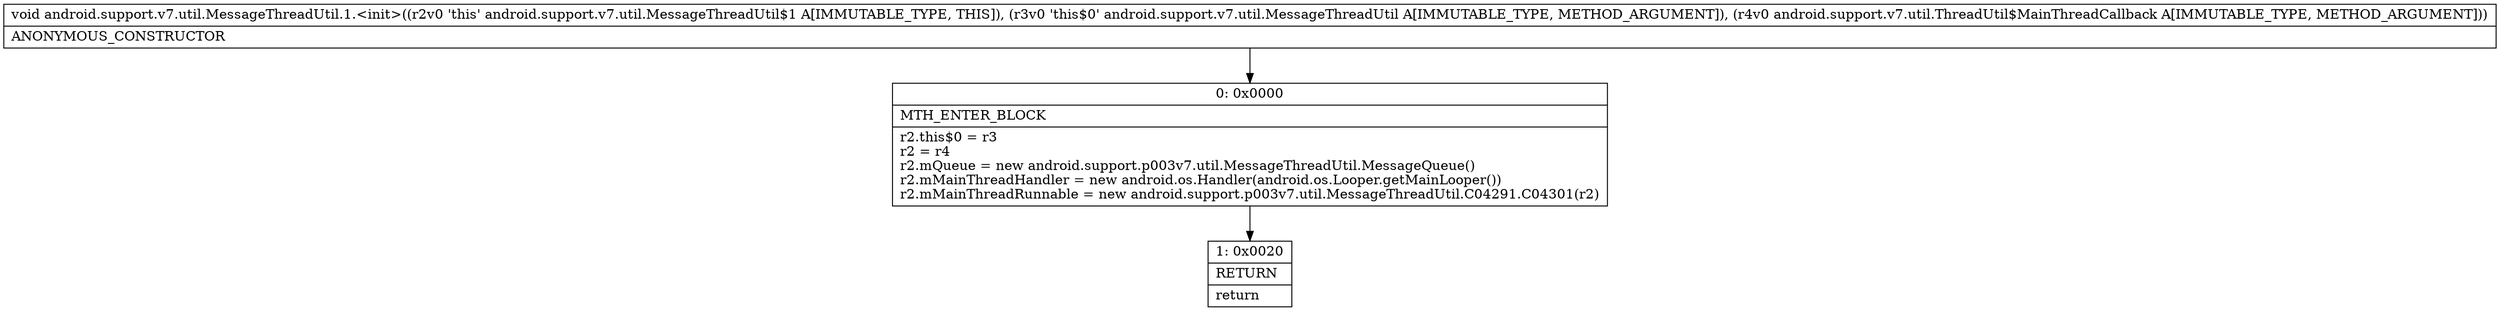 digraph "CFG forandroid.support.v7.util.MessageThreadUtil.1.\<init\>(Landroid\/support\/v7\/util\/MessageThreadUtil;Landroid\/support\/v7\/util\/ThreadUtil$MainThreadCallback;)V" {
Node_0 [shape=record,label="{0\:\ 0x0000|MTH_ENTER_BLOCK\l|r2.this$0 = r3\lr2 = r4\lr2.mQueue = new android.support.p003v7.util.MessageThreadUtil.MessageQueue()\lr2.mMainThreadHandler = new android.os.Handler(android.os.Looper.getMainLooper())\lr2.mMainThreadRunnable = new android.support.p003v7.util.MessageThreadUtil.C04291.C04301(r2)\l}"];
Node_1 [shape=record,label="{1\:\ 0x0020|RETURN\l|return\l}"];
MethodNode[shape=record,label="{void android.support.v7.util.MessageThreadUtil.1.\<init\>((r2v0 'this' android.support.v7.util.MessageThreadUtil$1 A[IMMUTABLE_TYPE, THIS]), (r3v0 'this$0' android.support.v7.util.MessageThreadUtil A[IMMUTABLE_TYPE, METHOD_ARGUMENT]), (r4v0 android.support.v7.util.ThreadUtil$MainThreadCallback A[IMMUTABLE_TYPE, METHOD_ARGUMENT]))  | ANONYMOUS_CONSTRUCTOR\l}"];
MethodNode -> Node_0;
Node_0 -> Node_1;
}

